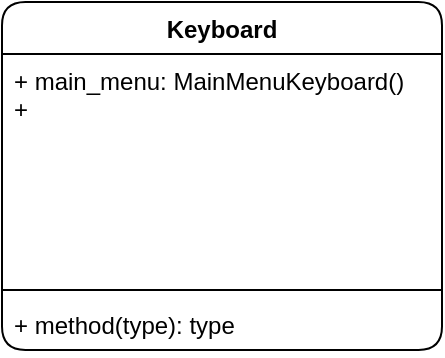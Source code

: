 <mxfile version="23.1.1" type="github">
  <diagram name="Страница — 1" id="KIN2gG-zfyWFB8LVaXYR">
    <mxGraphModel dx="636" dy="334" grid="1" gridSize="10" guides="1" tooltips="1" connect="1" arrows="1" fold="1" page="1" pageScale="1" pageWidth="827" pageHeight="1169" math="0" shadow="0">
      <root>
        <mxCell id="0" />
        <mxCell id="1" parent="0" />
        <mxCell id="Sx3DHRGQblbtLjs13mfJ-1" value="Keyboard" style="swimlane;fontStyle=1;align=center;verticalAlign=top;childLayout=stackLayout;horizontal=1;startSize=26;horizontalStack=0;resizeParent=1;resizeParentMax=0;resizeLast=0;collapsible=1;marginBottom=0;whiteSpace=wrap;html=1;rounded=1;" vertex="1" parent="1">
          <mxGeometry x="330" y="240" width="220" height="174" as="geometry" />
        </mxCell>
        <mxCell id="Sx3DHRGQblbtLjs13mfJ-2" value="+ main_menu: MainMenuKeyboard()&lt;br&gt;+&amp;nbsp;" style="text;strokeColor=none;fillColor=none;align=left;verticalAlign=top;spacingLeft=4;spacingRight=4;overflow=hidden;rotatable=0;points=[[0,0.5],[1,0.5]];portConstraint=eastwest;whiteSpace=wrap;html=1;" vertex="1" parent="Sx3DHRGQblbtLjs13mfJ-1">
          <mxGeometry y="26" width="220" height="114" as="geometry" />
        </mxCell>
        <mxCell id="Sx3DHRGQblbtLjs13mfJ-3" value="" style="line;strokeWidth=1;fillColor=none;align=left;verticalAlign=middle;spacingTop=-1;spacingLeft=3;spacingRight=3;rotatable=0;labelPosition=right;points=[];portConstraint=eastwest;strokeColor=inherit;" vertex="1" parent="Sx3DHRGQblbtLjs13mfJ-1">
          <mxGeometry y="140" width="220" height="8" as="geometry" />
        </mxCell>
        <mxCell id="Sx3DHRGQblbtLjs13mfJ-4" value="+ method(type): type" style="text;strokeColor=none;fillColor=none;align=left;verticalAlign=top;spacingLeft=4;spacingRight=4;overflow=hidden;rotatable=0;points=[[0,0.5],[1,0.5]];portConstraint=eastwest;whiteSpace=wrap;html=1;" vertex="1" parent="Sx3DHRGQblbtLjs13mfJ-1">
          <mxGeometry y="148" width="220" height="26" as="geometry" />
        </mxCell>
      </root>
    </mxGraphModel>
  </diagram>
</mxfile>
